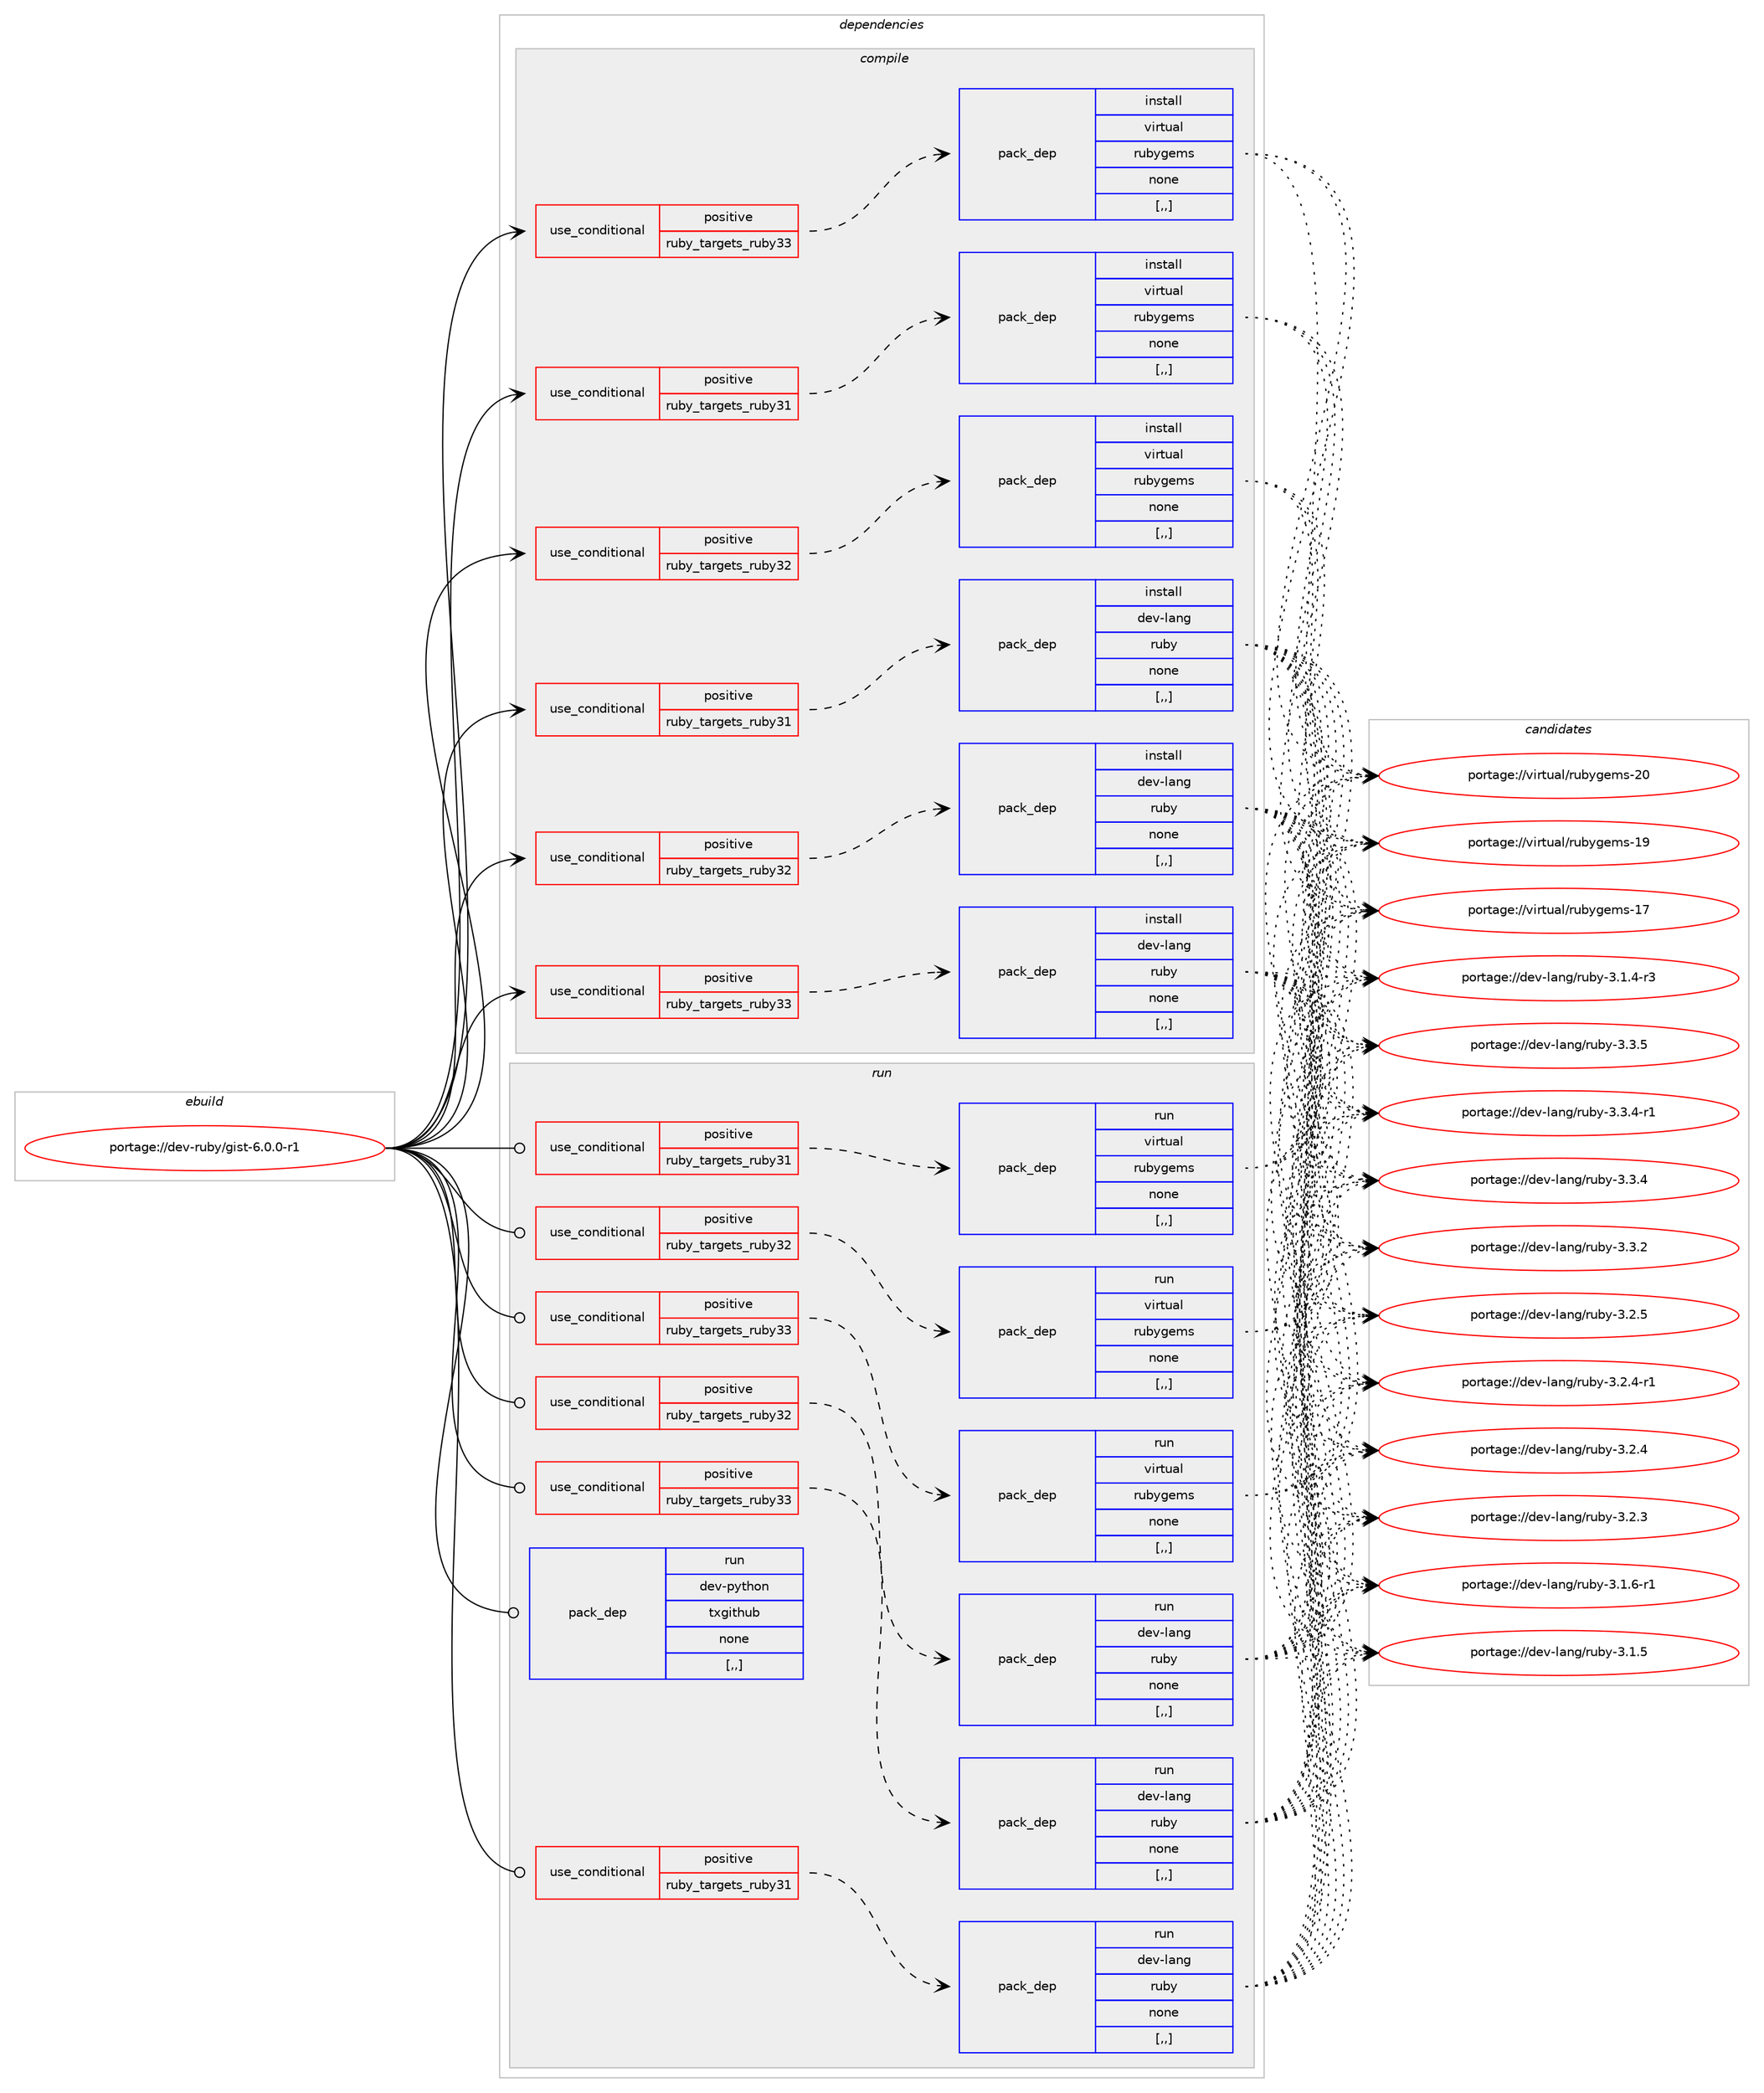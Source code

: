 digraph prolog {

# *************
# Graph options
# *************

newrank=true;
concentrate=true;
compound=true;
graph [rankdir=LR,fontname=Helvetica,fontsize=10,ranksep=1.5];#, ranksep=2.5, nodesep=0.2];
edge  [arrowhead=vee];
node  [fontname=Helvetica,fontsize=10];

# **********
# The ebuild
# **********

subgraph cluster_leftcol {
color=gray;
label=<<i>ebuild</i>>;
id [label="portage://dev-ruby/gist-6.0.0-r1", color=red, width=4, href="../dev-ruby/gist-6.0.0-r1.svg"];
}

# ****************
# The dependencies
# ****************

subgraph cluster_midcol {
color=gray;
label=<<i>dependencies</i>>;
subgraph cluster_compile {
fillcolor="#eeeeee";
style=filled;
label=<<i>compile</i>>;
subgraph cond179126 {
dependency680660 [label=<<TABLE BORDER="0" CELLBORDER="1" CELLSPACING="0" CELLPADDING="4"><TR><TD ROWSPAN="3" CELLPADDING="10">use_conditional</TD></TR><TR><TD>positive</TD></TR><TR><TD>ruby_targets_ruby31</TD></TR></TABLE>>, shape=none, color=red];
subgraph pack496611 {
dependency680661 [label=<<TABLE BORDER="0" CELLBORDER="1" CELLSPACING="0" CELLPADDING="4" WIDTH="220"><TR><TD ROWSPAN="6" CELLPADDING="30">pack_dep</TD></TR><TR><TD WIDTH="110">install</TD></TR><TR><TD>dev-lang</TD></TR><TR><TD>ruby</TD></TR><TR><TD>none</TD></TR><TR><TD>[,,]</TD></TR></TABLE>>, shape=none, color=blue];
}
dependency680660:e -> dependency680661:w [weight=20,style="dashed",arrowhead="vee"];
}
id:e -> dependency680660:w [weight=20,style="solid",arrowhead="vee"];
subgraph cond179127 {
dependency680662 [label=<<TABLE BORDER="0" CELLBORDER="1" CELLSPACING="0" CELLPADDING="4"><TR><TD ROWSPAN="3" CELLPADDING="10">use_conditional</TD></TR><TR><TD>positive</TD></TR><TR><TD>ruby_targets_ruby31</TD></TR></TABLE>>, shape=none, color=red];
subgraph pack496612 {
dependency680663 [label=<<TABLE BORDER="0" CELLBORDER="1" CELLSPACING="0" CELLPADDING="4" WIDTH="220"><TR><TD ROWSPAN="6" CELLPADDING="30">pack_dep</TD></TR><TR><TD WIDTH="110">install</TD></TR><TR><TD>virtual</TD></TR><TR><TD>rubygems</TD></TR><TR><TD>none</TD></TR><TR><TD>[,,]</TD></TR></TABLE>>, shape=none, color=blue];
}
dependency680662:e -> dependency680663:w [weight=20,style="dashed",arrowhead="vee"];
}
id:e -> dependency680662:w [weight=20,style="solid",arrowhead="vee"];
subgraph cond179128 {
dependency680664 [label=<<TABLE BORDER="0" CELLBORDER="1" CELLSPACING="0" CELLPADDING="4"><TR><TD ROWSPAN="3" CELLPADDING="10">use_conditional</TD></TR><TR><TD>positive</TD></TR><TR><TD>ruby_targets_ruby32</TD></TR></TABLE>>, shape=none, color=red];
subgraph pack496613 {
dependency680665 [label=<<TABLE BORDER="0" CELLBORDER="1" CELLSPACING="0" CELLPADDING="4" WIDTH="220"><TR><TD ROWSPAN="6" CELLPADDING="30">pack_dep</TD></TR><TR><TD WIDTH="110">install</TD></TR><TR><TD>dev-lang</TD></TR><TR><TD>ruby</TD></TR><TR><TD>none</TD></TR><TR><TD>[,,]</TD></TR></TABLE>>, shape=none, color=blue];
}
dependency680664:e -> dependency680665:w [weight=20,style="dashed",arrowhead="vee"];
}
id:e -> dependency680664:w [weight=20,style="solid",arrowhead="vee"];
subgraph cond179129 {
dependency680666 [label=<<TABLE BORDER="0" CELLBORDER="1" CELLSPACING="0" CELLPADDING="4"><TR><TD ROWSPAN="3" CELLPADDING="10">use_conditional</TD></TR><TR><TD>positive</TD></TR><TR><TD>ruby_targets_ruby32</TD></TR></TABLE>>, shape=none, color=red];
subgraph pack496614 {
dependency680667 [label=<<TABLE BORDER="0" CELLBORDER="1" CELLSPACING="0" CELLPADDING="4" WIDTH="220"><TR><TD ROWSPAN="6" CELLPADDING="30">pack_dep</TD></TR><TR><TD WIDTH="110">install</TD></TR><TR><TD>virtual</TD></TR><TR><TD>rubygems</TD></TR><TR><TD>none</TD></TR><TR><TD>[,,]</TD></TR></TABLE>>, shape=none, color=blue];
}
dependency680666:e -> dependency680667:w [weight=20,style="dashed",arrowhead="vee"];
}
id:e -> dependency680666:w [weight=20,style="solid",arrowhead="vee"];
subgraph cond179130 {
dependency680668 [label=<<TABLE BORDER="0" CELLBORDER="1" CELLSPACING="0" CELLPADDING="4"><TR><TD ROWSPAN="3" CELLPADDING="10">use_conditional</TD></TR><TR><TD>positive</TD></TR><TR><TD>ruby_targets_ruby33</TD></TR></TABLE>>, shape=none, color=red];
subgraph pack496615 {
dependency680669 [label=<<TABLE BORDER="0" CELLBORDER="1" CELLSPACING="0" CELLPADDING="4" WIDTH="220"><TR><TD ROWSPAN="6" CELLPADDING="30">pack_dep</TD></TR><TR><TD WIDTH="110">install</TD></TR><TR><TD>dev-lang</TD></TR><TR><TD>ruby</TD></TR><TR><TD>none</TD></TR><TR><TD>[,,]</TD></TR></TABLE>>, shape=none, color=blue];
}
dependency680668:e -> dependency680669:w [weight=20,style="dashed",arrowhead="vee"];
}
id:e -> dependency680668:w [weight=20,style="solid",arrowhead="vee"];
subgraph cond179131 {
dependency680670 [label=<<TABLE BORDER="0" CELLBORDER="1" CELLSPACING="0" CELLPADDING="4"><TR><TD ROWSPAN="3" CELLPADDING="10">use_conditional</TD></TR><TR><TD>positive</TD></TR><TR><TD>ruby_targets_ruby33</TD></TR></TABLE>>, shape=none, color=red];
subgraph pack496616 {
dependency680671 [label=<<TABLE BORDER="0" CELLBORDER="1" CELLSPACING="0" CELLPADDING="4" WIDTH="220"><TR><TD ROWSPAN="6" CELLPADDING="30">pack_dep</TD></TR><TR><TD WIDTH="110">install</TD></TR><TR><TD>virtual</TD></TR><TR><TD>rubygems</TD></TR><TR><TD>none</TD></TR><TR><TD>[,,]</TD></TR></TABLE>>, shape=none, color=blue];
}
dependency680670:e -> dependency680671:w [weight=20,style="dashed",arrowhead="vee"];
}
id:e -> dependency680670:w [weight=20,style="solid",arrowhead="vee"];
}
subgraph cluster_compileandrun {
fillcolor="#eeeeee";
style=filled;
label=<<i>compile and run</i>>;
}
subgraph cluster_run {
fillcolor="#eeeeee";
style=filled;
label=<<i>run</i>>;
subgraph cond179132 {
dependency680672 [label=<<TABLE BORDER="0" CELLBORDER="1" CELLSPACING="0" CELLPADDING="4"><TR><TD ROWSPAN="3" CELLPADDING="10">use_conditional</TD></TR><TR><TD>positive</TD></TR><TR><TD>ruby_targets_ruby31</TD></TR></TABLE>>, shape=none, color=red];
subgraph pack496617 {
dependency680673 [label=<<TABLE BORDER="0" CELLBORDER="1" CELLSPACING="0" CELLPADDING="4" WIDTH="220"><TR><TD ROWSPAN="6" CELLPADDING="30">pack_dep</TD></TR><TR><TD WIDTH="110">run</TD></TR><TR><TD>dev-lang</TD></TR><TR><TD>ruby</TD></TR><TR><TD>none</TD></TR><TR><TD>[,,]</TD></TR></TABLE>>, shape=none, color=blue];
}
dependency680672:e -> dependency680673:w [weight=20,style="dashed",arrowhead="vee"];
}
id:e -> dependency680672:w [weight=20,style="solid",arrowhead="odot"];
subgraph cond179133 {
dependency680674 [label=<<TABLE BORDER="0" CELLBORDER="1" CELLSPACING="0" CELLPADDING="4"><TR><TD ROWSPAN="3" CELLPADDING="10">use_conditional</TD></TR><TR><TD>positive</TD></TR><TR><TD>ruby_targets_ruby31</TD></TR></TABLE>>, shape=none, color=red];
subgraph pack496618 {
dependency680675 [label=<<TABLE BORDER="0" CELLBORDER="1" CELLSPACING="0" CELLPADDING="4" WIDTH="220"><TR><TD ROWSPAN="6" CELLPADDING="30">pack_dep</TD></TR><TR><TD WIDTH="110">run</TD></TR><TR><TD>virtual</TD></TR><TR><TD>rubygems</TD></TR><TR><TD>none</TD></TR><TR><TD>[,,]</TD></TR></TABLE>>, shape=none, color=blue];
}
dependency680674:e -> dependency680675:w [weight=20,style="dashed",arrowhead="vee"];
}
id:e -> dependency680674:w [weight=20,style="solid",arrowhead="odot"];
subgraph cond179134 {
dependency680676 [label=<<TABLE BORDER="0" CELLBORDER="1" CELLSPACING="0" CELLPADDING="4"><TR><TD ROWSPAN="3" CELLPADDING="10">use_conditional</TD></TR><TR><TD>positive</TD></TR><TR><TD>ruby_targets_ruby32</TD></TR></TABLE>>, shape=none, color=red];
subgraph pack496619 {
dependency680677 [label=<<TABLE BORDER="0" CELLBORDER="1" CELLSPACING="0" CELLPADDING="4" WIDTH="220"><TR><TD ROWSPAN="6" CELLPADDING="30">pack_dep</TD></TR><TR><TD WIDTH="110">run</TD></TR><TR><TD>dev-lang</TD></TR><TR><TD>ruby</TD></TR><TR><TD>none</TD></TR><TR><TD>[,,]</TD></TR></TABLE>>, shape=none, color=blue];
}
dependency680676:e -> dependency680677:w [weight=20,style="dashed",arrowhead="vee"];
}
id:e -> dependency680676:w [weight=20,style="solid",arrowhead="odot"];
subgraph cond179135 {
dependency680678 [label=<<TABLE BORDER="0" CELLBORDER="1" CELLSPACING="0" CELLPADDING="4"><TR><TD ROWSPAN="3" CELLPADDING="10">use_conditional</TD></TR><TR><TD>positive</TD></TR><TR><TD>ruby_targets_ruby32</TD></TR></TABLE>>, shape=none, color=red];
subgraph pack496620 {
dependency680679 [label=<<TABLE BORDER="0" CELLBORDER="1" CELLSPACING="0" CELLPADDING="4" WIDTH="220"><TR><TD ROWSPAN="6" CELLPADDING="30">pack_dep</TD></TR><TR><TD WIDTH="110">run</TD></TR><TR><TD>virtual</TD></TR><TR><TD>rubygems</TD></TR><TR><TD>none</TD></TR><TR><TD>[,,]</TD></TR></TABLE>>, shape=none, color=blue];
}
dependency680678:e -> dependency680679:w [weight=20,style="dashed",arrowhead="vee"];
}
id:e -> dependency680678:w [weight=20,style="solid",arrowhead="odot"];
subgraph cond179136 {
dependency680680 [label=<<TABLE BORDER="0" CELLBORDER="1" CELLSPACING="0" CELLPADDING="4"><TR><TD ROWSPAN="3" CELLPADDING="10">use_conditional</TD></TR><TR><TD>positive</TD></TR><TR><TD>ruby_targets_ruby33</TD></TR></TABLE>>, shape=none, color=red];
subgraph pack496621 {
dependency680681 [label=<<TABLE BORDER="0" CELLBORDER="1" CELLSPACING="0" CELLPADDING="4" WIDTH="220"><TR><TD ROWSPAN="6" CELLPADDING="30">pack_dep</TD></TR><TR><TD WIDTH="110">run</TD></TR><TR><TD>dev-lang</TD></TR><TR><TD>ruby</TD></TR><TR><TD>none</TD></TR><TR><TD>[,,]</TD></TR></TABLE>>, shape=none, color=blue];
}
dependency680680:e -> dependency680681:w [weight=20,style="dashed",arrowhead="vee"];
}
id:e -> dependency680680:w [weight=20,style="solid",arrowhead="odot"];
subgraph cond179137 {
dependency680682 [label=<<TABLE BORDER="0" CELLBORDER="1" CELLSPACING="0" CELLPADDING="4"><TR><TD ROWSPAN="3" CELLPADDING="10">use_conditional</TD></TR><TR><TD>positive</TD></TR><TR><TD>ruby_targets_ruby33</TD></TR></TABLE>>, shape=none, color=red];
subgraph pack496622 {
dependency680683 [label=<<TABLE BORDER="0" CELLBORDER="1" CELLSPACING="0" CELLPADDING="4" WIDTH="220"><TR><TD ROWSPAN="6" CELLPADDING="30">pack_dep</TD></TR><TR><TD WIDTH="110">run</TD></TR><TR><TD>virtual</TD></TR><TR><TD>rubygems</TD></TR><TR><TD>none</TD></TR><TR><TD>[,,]</TD></TR></TABLE>>, shape=none, color=blue];
}
dependency680682:e -> dependency680683:w [weight=20,style="dashed",arrowhead="vee"];
}
id:e -> dependency680682:w [weight=20,style="solid",arrowhead="odot"];
subgraph pack496623 {
dependency680684 [label=<<TABLE BORDER="0" CELLBORDER="1" CELLSPACING="0" CELLPADDING="4" WIDTH="220"><TR><TD ROWSPAN="6" CELLPADDING="30">pack_dep</TD></TR><TR><TD WIDTH="110">run</TD></TR><TR><TD>dev-python</TD></TR><TR><TD>txgithub</TD></TR><TR><TD>none</TD></TR><TR><TD>[,,]</TD></TR></TABLE>>, shape=none, color=blue];
}
id:e -> dependency680684:w [weight=20,style="solid",arrowhead="odot"];
}
}

# **************
# The candidates
# **************

subgraph cluster_choices {
rank=same;
color=gray;
label=<<i>candidates</i>>;

subgraph choice496611 {
color=black;
nodesep=1;
choice10010111845108971101034711411798121455146514653 [label="portage://dev-lang/ruby-3.3.5", color=red, width=4,href="../dev-lang/ruby-3.3.5.svg"];
choice100101118451089711010347114117981214551465146524511449 [label="portage://dev-lang/ruby-3.3.4-r1", color=red, width=4,href="../dev-lang/ruby-3.3.4-r1.svg"];
choice10010111845108971101034711411798121455146514652 [label="portage://dev-lang/ruby-3.3.4", color=red, width=4,href="../dev-lang/ruby-3.3.4.svg"];
choice10010111845108971101034711411798121455146514650 [label="portage://dev-lang/ruby-3.3.2", color=red, width=4,href="../dev-lang/ruby-3.3.2.svg"];
choice10010111845108971101034711411798121455146504653 [label="portage://dev-lang/ruby-3.2.5", color=red, width=4,href="../dev-lang/ruby-3.2.5.svg"];
choice100101118451089711010347114117981214551465046524511449 [label="portage://dev-lang/ruby-3.2.4-r1", color=red, width=4,href="../dev-lang/ruby-3.2.4-r1.svg"];
choice10010111845108971101034711411798121455146504652 [label="portage://dev-lang/ruby-3.2.4", color=red, width=4,href="../dev-lang/ruby-3.2.4.svg"];
choice10010111845108971101034711411798121455146504651 [label="portage://dev-lang/ruby-3.2.3", color=red, width=4,href="../dev-lang/ruby-3.2.3.svg"];
choice100101118451089711010347114117981214551464946544511449 [label="portage://dev-lang/ruby-3.1.6-r1", color=red, width=4,href="../dev-lang/ruby-3.1.6-r1.svg"];
choice10010111845108971101034711411798121455146494653 [label="portage://dev-lang/ruby-3.1.5", color=red, width=4,href="../dev-lang/ruby-3.1.5.svg"];
choice100101118451089711010347114117981214551464946524511451 [label="portage://dev-lang/ruby-3.1.4-r3", color=red, width=4,href="../dev-lang/ruby-3.1.4-r3.svg"];
dependency680661:e -> choice10010111845108971101034711411798121455146514653:w [style=dotted,weight="100"];
dependency680661:e -> choice100101118451089711010347114117981214551465146524511449:w [style=dotted,weight="100"];
dependency680661:e -> choice10010111845108971101034711411798121455146514652:w [style=dotted,weight="100"];
dependency680661:e -> choice10010111845108971101034711411798121455146514650:w [style=dotted,weight="100"];
dependency680661:e -> choice10010111845108971101034711411798121455146504653:w [style=dotted,weight="100"];
dependency680661:e -> choice100101118451089711010347114117981214551465046524511449:w [style=dotted,weight="100"];
dependency680661:e -> choice10010111845108971101034711411798121455146504652:w [style=dotted,weight="100"];
dependency680661:e -> choice10010111845108971101034711411798121455146504651:w [style=dotted,weight="100"];
dependency680661:e -> choice100101118451089711010347114117981214551464946544511449:w [style=dotted,weight="100"];
dependency680661:e -> choice10010111845108971101034711411798121455146494653:w [style=dotted,weight="100"];
dependency680661:e -> choice100101118451089711010347114117981214551464946524511451:w [style=dotted,weight="100"];
}
subgraph choice496612 {
color=black;
nodesep=1;
choice118105114116117971084711411798121103101109115455048 [label="portage://virtual/rubygems-20", color=red, width=4,href="../virtual/rubygems-20.svg"];
choice118105114116117971084711411798121103101109115454957 [label="portage://virtual/rubygems-19", color=red, width=4,href="../virtual/rubygems-19.svg"];
choice118105114116117971084711411798121103101109115454955 [label="portage://virtual/rubygems-17", color=red, width=4,href="../virtual/rubygems-17.svg"];
dependency680663:e -> choice118105114116117971084711411798121103101109115455048:w [style=dotted,weight="100"];
dependency680663:e -> choice118105114116117971084711411798121103101109115454957:w [style=dotted,weight="100"];
dependency680663:e -> choice118105114116117971084711411798121103101109115454955:w [style=dotted,weight="100"];
}
subgraph choice496613 {
color=black;
nodesep=1;
choice10010111845108971101034711411798121455146514653 [label="portage://dev-lang/ruby-3.3.5", color=red, width=4,href="../dev-lang/ruby-3.3.5.svg"];
choice100101118451089711010347114117981214551465146524511449 [label="portage://dev-lang/ruby-3.3.4-r1", color=red, width=4,href="../dev-lang/ruby-3.3.4-r1.svg"];
choice10010111845108971101034711411798121455146514652 [label="portage://dev-lang/ruby-3.3.4", color=red, width=4,href="../dev-lang/ruby-3.3.4.svg"];
choice10010111845108971101034711411798121455146514650 [label="portage://dev-lang/ruby-3.3.2", color=red, width=4,href="../dev-lang/ruby-3.3.2.svg"];
choice10010111845108971101034711411798121455146504653 [label="portage://dev-lang/ruby-3.2.5", color=red, width=4,href="../dev-lang/ruby-3.2.5.svg"];
choice100101118451089711010347114117981214551465046524511449 [label="portage://dev-lang/ruby-3.2.4-r1", color=red, width=4,href="../dev-lang/ruby-3.2.4-r1.svg"];
choice10010111845108971101034711411798121455146504652 [label="portage://dev-lang/ruby-3.2.4", color=red, width=4,href="../dev-lang/ruby-3.2.4.svg"];
choice10010111845108971101034711411798121455146504651 [label="portage://dev-lang/ruby-3.2.3", color=red, width=4,href="../dev-lang/ruby-3.2.3.svg"];
choice100101118451089711010347114117981214551464946544511449 [label="portage://dev-lang/ruby-3.1.6-r1", color=red, width=4,href="../dev-lang/ruby-3.1.6-r1.svg"];
choice10010111845108971101034711411798121455146494653 [label="portage://dev-lang/ruby-3.1.5", color=red, width=4,href="../dev-lang/ruby-3.1.5.svg"];
choice100101118451089711010347114117981214551464946524511451 [label="portage://dev-lang/ruby-3.1.4-r3", color=red, width=4,href="../dev-lang/ruby-3.1.4-r3.svg"];
dependency680665:e -> choice10010111845108971101034711411798121455146514653:w [style=dotted,weight="100"];
dependency680665:e -> choice100101118451089711010347114117981214551465146524511449:w [style=dotted,weight="100"];
dependency680665:e -> choice10010111845108971101034711411798121455146514652:w [style=dotted,weight="100"];
dependency680665:e -> choice10010111845108971101034711411798121455146514650:w [style=dotted,weight="100"];
dependency680665:e -> choice10010111845108971101034711411798121455146504653:w [style=dotted,weight="100"];
dependency680665:e -> choice100101118451089711010347114117981214551465046524511449:w [style=dotted,weight="100"];
dependency680665:e -> choice10010111845108971101034711411798121455146504652:w [style=dotted,weight="100"];
dependency680665:e -> choice10010111845108971101034711411798121455146504651:w [style=dotted,weight="100"];
dependency680665:e -> choice100101118451089711010347114117981214551464946544511449:w [style=dotted,weight="100"];
dependency680665:e -> choice10010111845108971101034711411798121455146494653:w [style=dotted,weight="100"];
dependency680665:e -> choice100101118451089711010347114117981214551464946524511451:w [style=dotted,weight="100"];
}
subgraph choice496614 {
color=black;
nodesep=1;
choice118105114116117971084711411798121103101109115455048 [label="portage://virtual/rubygems-20", color=red, width=4,href="../virtual/rubygems-20.svg"];
choice118105114116117971084711411798121103101109115454957 [label="portage://virtual/rubygems-19", color=red, width=4,href="../virtual/rubygems-19.svg"];
choice118105114116117971084711411798121103101109115454955 [label="portage://virtual/rubygems-17", color=red, width=4,href="../virtual/rubygems-17.svg"];
dependency680667:e -> choice118105114116117971084711411798121103101109115455048:w [style=dotted,weight="100"];
dependency680667:e -> choice118105114116117971084711411798121103101109115454957:w [style=dotted,weight="100"];
dependency680667:e -> choice118105114116117971084711411798121103101109115454955:w [style=dotted,weight="100"];
}
subgraph choice496615 {
color=black;
nodesep=1;
choice10010111845108971101034711411798121455146514653 [label="portage://dev-lang/ruby-3.3.5", color=red, width=4,href="../dev-lang/ruby-3.3.5.svg"];
choice100101118451089711010347114117981214551465146524511449 [label="portage://dev-lang/ruby-3.3.4-r1", color=red, width=4,href="../dev-lang/ruby-3.3.4-r1.svg"];
choice10010111845108971101034711411798121455146514652 [label="portage://dev-lang/ruby-3.3.4", color=red, width=4,href="../dev-lang/ruby-3.3.4.svg"];
choice10010111845108971101034711411798121455146514650 [label="portage://dev-lang/ruby-3.3.2", color=red, width=4,href="../dev-lang/ruby-3.3.2.svg"];
choice10010111845108971101034711411798121455146504653 [label="portage://dev-lang/ruby-3.2.5", color=red, width=4,href="../dev-lang/ruby-3.2.5.svg"];
choice100101118451089711010347114117981214551465046524511449 [label="portage://dev-lang/ruby-3.2.4-r1", color=red, width=4,href="../dev-lang/ruby-3.2.4-r1.svg"];
choice10010111845108971101034711411798121455146504652 [label="portage://dev-lang/ruby-3.2.4", color=red, width=4,href="../dev-lang/ruby-3.2.4.svg"];
choice10010111845108971101034711411798121455146504651 [label="portage://dev-lang/ruby-3.2.3", color=red, width=4,href="../dev-lang/ruby-3.2.3.svg"];
choice100101118451089711010347114117981214551464946544511449 [label="portage://dev-lang/ruby-3.1.6-r1", color=red, width=4,href="../dev-lang/ruby-3.1.6-r1.svg"];
choice10010111845108971101034711411798121455146494653 [label="portage://dev-lang/ruby-3.1.5", color=red, width=4,href="../dev-lang/ruby-3.1.5.svg"];
choice100101118451089711010347114117981214551464946524511451 [label="portage://dev-lang/ruby-3.1.4-r3", color=red, width=4,href="../dev-lang/ruby-3.1.4-r3.svg"];
dependency680669:e -> choice10010111845108971101034711411798121455146514653:w [style=dotted,weight="100"];
dependency680669:e -> choice100101118451089711010347114117981214551465146524511449:w [style=dotted,weight="100"];
dependency680669:e -> choice10010111845108971101034711411798121455146514652:w [style=dotted,weight="100"];
dependency680669:e -> choice10010111845108971101034711411798121455146514650:w [style=dotted,weight="100"];
dependency680669:e -> choice10010111845108971101034711411798121455146504653:w [style=dotted,weight="100"];
dependency680669:e -> choice100101118451089711010347114117981214551465046524511449:w [style=dotted,weight="100"];
dependency680669:e -> choice10010111845108971101034711411798121455146504652:w [style=dotted,weight="100"];
dependency680669:e -> choice10010111845108971101034711411798121455146504651:w [style=dotted,weight="100"];
dependency680669:e -> choice100101118451089711010347114117981214551464946544511449:w [style=dotted,weight="100"];
dependency680669:e -> choice10010111845108971101034711411798121455146494653:w [style=dotted,weight="100"];
dependency680669:e -> choice100101118451089711010347114117981214551464946524511451:w [style=dotted,weight="100"];
}
subgraph choice496616 {
color=black;
nodesep=1;
choice118105114116117971084711411798121103101109115455048 [label="portage://virtual/rubygems-20", color=red, width=4,href="../virtual/rubygems-20.svg"];
choice118105114116117971084711411798121103101109115454957 [label="portage://virtual/rubygems-19", color=red, width=4,href="../virtual/rubygems-19.svg"];
choice118105114116117971084711411798121103101109115454955 [label="portage://virtual/rubygems-17", color=red, width=4,href="../virtual/rubygems-17.svg"];
dependency680671:e -> choice118105114116117971084711411798121103101109115455048:w [style=dotted,weight="100"];
dependency680671:e -> choice118105114116117971084711411798121103101109115454957:w [style=dotted,weight="100"];
dependency680671:e -> choice118105114116117971084711411798121103101109115454955:w [style=dotted,weight="100"];
}
subgraph choice496617 {
color=black;
nodesep=1;
choice10010111845108971101034711411798121455146514653 [label="portage://dev-lang/ruby-3.3.5", color=red, width=4,href="../dev-lang/ruby-3.3.5.svg"];
choice100101118451089711010347114117981214551465146524511449 [label="portage://dev-lang/ruby-3.3.4-r1", color=red, width=4,href="../dev-lang/ruby-3.3.4-r1.svg"];
choice10010111845108971101034711411798121455146514652 [label="portage://dev-lang/ruby-3.3.4", color=red, width=4,href="../dev-lang/ruby-3.3.4.svg"];
choice10010111845108971101034711411798121455146514650 [label="portage://dev-lang/ruby-3.3.2", color=red, width=4,href="../dev-lang/ruby-3.3.2.svg"];
choice10010111845108971101034711411798121455146504653 [label="portage://dev-lang/ruby-3.2.5", color=red, width=4,href="../dev-lang/ruby-3.2.5.svg"];
choice100101118451089711010347114117981214551465046524511449 [label="portage://dev-lang/ruby-3.2.4-r1", color=red, width=4,href="../dev-lang/ruby-3.2.4-r1.svg"];
choice10010111845108971101034711411798121455146504652 [label="portage://dev-lang/ruby-3.2.4", color=red, width=4,href="../dev-lang/ruby-3.2.4.svg"];
choice10010111845108971101034711411798121455146504651 [label="portage://dev-lang/ruby-3.2.3", color=red, width=4,href="../dev-lang/ruby-3.2.3.svg"];
choice100101118451089711010347114117981214551464946544511449 [label="portage://dev-lang/ruby-3.1.6-r1", color=red, width=4,href="../dev-lang/ruby-3.1.6-r1.svg"];
choice10010111845108971101034711411798121455146494653 [label="portage://dev-lang/ruby-3.1.5", color=red, width=4,href="../dev-lang/ruby-3.1.5.svg"];
choice100101118451089711010347114117981214551464946524511451 [label="portage://dev-lang/ruby-3.1.4-r3", color=red, width=4,href="../dev-lang/ruby-3.1.4-r3.svg"];
dependency680673:e -> choice10010111845108971101034711411798121455146514653:w [style=dotted,weight="100"];
dependency680673:e -> choice100101118451089711010347114117981214551465146524511449:w [style=dotted,weight="100"];
dependency680673:e -> choice10010111845108971101034711411798121455146514652:w [style=dotted,weight="100"];
dependency680673:e -> choice10010111845108971101034711411798121455146514650:w [style=dotted,weight="100"];
dependency680673:e -> choice10010111845108971101034711411798121455146504653:w [style=dotted,weight="100"];
dependency680673:e -> choice100101118451089711010347114117981214551465046524511449:w [style=dotted,weight="100"];
dependency680673:e -> choice10010111845108971101034711411798121455146504652:w [style=dotted,weight="100"];
dependency680673:e -> choice10010111845108971101034711411798121455146504651:w [style=dotted,weight="100"];
dependency680673:e -> choice100101118451089711010347114117981214551464946544511449:w [style=dotted,weight="100"];
dependency680673:e -> choice10010111845108971101034711411798121455146494653:w [style=dotted,weight="100"];
dependency680673:e -> choice100101118451089711010347114117981214551464946524511451:w [style=dotted,weight="100"];
}
subgraph choice496618 {
color=black;
nodesep=1;
choice118105114116117971084711411798121103101109115455048 [label="portage://virtual/rubygems-20", color=red, width=4,href="../virtual/rubygems-20.svg"];
choice118105114116117971084711411798121103101109115454957 [label="portage://virtual/rubygems-19", color=red, width=4,href="../virtual/rubygems-19.svg"];
choice118105114116117971084711411798121103101109115454955 [label="portage://virtual/rubygems-17", color=red, width=4,href="../virtual/rubygems-17.svg"];
dependency680675:e -> choice118105114116117971084711411798121103101109115455048:w [style=dotted,weight="100"];
dependency680675:e -> choice118105114116117971084711411798121103101109115454957:w [style=dotted,weight="100"];
dependency680675:e -> choice118105114116117971084711411798121103101109115454955:w [style=dotted,weight="100"];
}
subgraph choice496619 {
color=black;
nodesep=1;
choice10010111845108971101034711411798121455146514653 [label="portage://dev-lang/ruby-3.3.5", color=red, width=4,href="../dev-lang/ruby-3.3.5.svg"];
choice100101118451089711010347114117981214551465146524511449 [label="portage://dev-lang/ruby-3.3.4-r1", color=red, width=4,href="../dev-lang/ruby-3.3.4-r1.svg"];
choice10010111845108971101034711411798121455146514652 [label="portage://dev-lang/ruby-3.3.4", color=red, width=4,href="../dev-lang/ruby-3.3.4.svg"];
choice10010111845108971101034711411798121455146514650 [label="portage://dev-lang/ruby-3.3.2", color=red, width=4,href="../dev-lang/ruby-3.3.2.svg"];
choice10010111845108971101034711411798121455146504653 [label="portage://dev-lang/ruby-3.2.5", color=red, width=4,href="../dev-lang/ruby-3.2.5.svg"];
choice100101118451089711010347114117981214551465046524511449 [label="portage://dev-lang/ruby-3.2.4-r1", color=red, width=4,href="../dev-lang/ruby-3.2.4-r1.svg"];
choice10010111845108971101034711411798121455146504652 [label="portage://dev-lang/ruby-3.2.4", color=red, width=4,href="../dev-lang/ruby-3.2.4.svg"];
choice10010111845108971101034711411798121455146504651 [label="portage://dev-lang/ruby-3.2.3", color=red, width=4,href="../dev-lang/ruby-3.2.3.svg"];
choice100101118451089711010347114117981214551464946544511449 [label="portage://dev-lang/ruby-3.1.6-r1", color=red, width=4,href="../dev-lang/ruby-3.1.6-r1.svg"];
choice10010111845108971101034711411798121455146494653 [label="portage://dev-lang/ruby-3.1.5", color=red, width=4,href="../dev-lang/ruby-3.1.5.svg"];
choice100101118451089711010347114117981214551464946524511451 [label="portage://dev-lang/ruby-3.1.4-r3", color=red, width=4,href="../dev-lang/ruby-3.1.4-r3.svg"];
dependency680677:e -> choice10010111845108971101034711411798121455146514653:w [style=dotted,weight="100"];
dependency680677:e -> choice100101118451089711010347114117981214551465146524511449:w [style=dotted,weight="100"];
dependency680677:e -> choice10010111845108971101034711411798121455146514652:w [style=dotted,weight="100"];
dependency680677:e -> choice10010111845108971101034711411798121455146514650:w [style=dotted,weight="100"];
dependency680677:e -> choice10010111845108971101034711411798121455146504653:w [style=dotted,weight="100"];
dependency680677:e -> choice100101118451089711010347114117981214551465046524511449:w [style=dotted,weight="100"];
dependency680677:e -> choice10010111845108971101034711411798121455146504652:w [style=dotted,weight="100"];
dependency680677:e -> choice10010111845108971101034711411798121455146504651:w [style=dotted,weight="100"];
dependency680677:e -> choice100101118451089711010347114117981214551464946544511449:w [style=dotted,weight="100"];
dependency680677:e -> choice10010111845108971101034711411798121455146494653:w [style=dotted,weight="100"];
dependency680677:e -> choice100101118451089711010347114117981214551464946524511451:w [style=dotted,weight="100"];
}
subgraph choice496620 {
color=black;
nodesep=1;
choice118105114116117971084711411798121103101109115455048 [label="portage://virtual/rubygems-20", color=red, width=4,href="../virtual/rubygems-20.svg"];
choice118105114116117971084711411798121103101109115454957 [label="portage://virtual/rubygems-19", color=red, width=4,href="../virtual/rubygems-19.svg"];
choice118105114116117971084711411798121103101109115454955 [label="portage://virtual/rubygems-17", color=red, width=4,href="../virtual/rubygems-17.svg"];
dependency680679:e -> choice118105114116117971084711411798121103101109115455048:w [style=dotted,weight="100"];
dependency680679:e -> choice118105114116117971084711411798121103101109115454957:w [style=dotted,weight="100"];
dependency680679:e -> choice118105114116117971084711411798121103101109115454955:w [style=dotted,weight="100"];
}
subgraph choice496621 {
color=black;
nodesep=1;
choice10010111845108971101034711411798121455146514653 [label="portage://dev-lang/ruby-3.3.5", color=red, width=4,href="../dev-lang/ruby-3.3.5.svg"];
choice100101118451089711010347114117981214551465146524511449 [label="portage://dev-lang/ruby-3.3.4-r1", color=red, width=4,href="../dev-lang/ruby-3.3.4-r1.svg"];
choice10010111845108971101034711411798121455146514652 [label="portage://dev-lang/ruby-3.3.4", color=red, width=4,href="../dev-lang/ruby-3.3.4.svg"];
choice10010111845108971101034711411798121455146514650 [label="portage://dev-lang/ruby-3.3.2", color=red, width=4,href="../dev-lang/ruby-3.3.2.svg"];
choice10010111845108971101034711411798121455146504653 [label="portage://dev-lang/ruby-3.2.5", color=red, width=4,href="../dev-lang/ruby-3.2.5.svg"];
choice100101118451089711010347114117981214551465046524511449 [label="portage://dev-lang/ruby-3.2.4-r1", color=red, width=4,href="../dev-lang/ruby-3.2.4-r1.svg"];
choice10010111845108971101034711411798121455146504652 [label="portage://dev-lang/ruby-3.2.4", color=red, width=4,href="../dev-lang/ruby-3.2.4.svg"];
choice10010111845108971101034711411798121455146504651 [label="portage://dev-lang/ruby-3.2.3", color=red, width=4,href="../dev-lang/ruby-3.2.3.svg"];
choice100101118451089711010347114117981214551464946544511449 [label="portage://dev-lang/ruby-3.1.6-r1", color=red, width=4,href="../dev-lang/ruby-3.1.6-r1.svg"];
choice10010111845108971101034711411798121455146494653 [label="portage://dev-lang/ruby-3.1.5", color=red, width=4,href="../dev-lang/ruby-3.1.5.svg"];
choice100101118451089711010347114117981214551464946524511451 [label="portage://dev-lang/ruby-3.1.4-r3", color=red, width=4,href="../dev-lang/ruby-3.1.4-r3.svg"];
dependency680681:e -> choice10010111845108971101034711411798121455146514653:w [style=dotted,weight="100"];
dependency680681:e -> choice100101118451089711010347114117981214551465146524511449:w [style=dotted,weight="100"];
dependency680681:e -> choice10010111845108971101034711411798121455146514652:w [style=dotted,weight="100"];
dependency680681:e -> choice10010111845108971101034711411798121455146514650:w [style=dotted,weight="100"];
dependency680681:e -> choice10010111845108971101034711411798121455146504653:w [style=dotted,weight="100"];
dependency680681:e -> choice100101118451089711010347114117981214551465046524511449:w [style=dotted,weight="100"];
dependency680681:e -> choice10010111845108971101034711411798121455146504652:w [style=dotted,weight="100"];
dependency680681:e -> choice10010111845108971101034711411798121455146504651:w [style=dotted,weight="100"];
dependency680681:e -> choice100101118451089711010347114117981214551464946544511449:w [style=dotted,weight="100"];
dependency680681:e -> choice10010111845108971101034711411798121455146494653:w [style=dotted,weight="100"];
dependency680681:e -> choice100101118451089711010347114117981214551464946524511451:w [style=dotted,weight="100"];
}
subgraph choice496622 {
color=black;
nodesep=1;
choice118105114116117971084711411798121103101109115455048 [label="portage://virtual/rubygems-20", color=red, width=4,href="../virtual/rubygems-20.svg"];
choice118105114116117971084711411798121103101109115454957 [label="portage://virtual/rubygems-19", color=red, width=4,href="../virtual/rubygems-19.svg"];
choice118105114116117971084711411798121103101109115454955 [label="portage://virtual/rubygems-17", color=red, width=4,href="../virtual/rubygems-17.svg"];
dependency680683:e -> choice118105114116117971084711411798121103101109115455048:w [style=dotted,weight="100"];
dependency680683:e -> choice118105114116117971084711411798121103101109115454957:w [style=dotted,weight="100"];
dependency680683:e -> choice118105114116117971084711411798121103101109115454955:w [style=dotted,weight="100"];
}
subgraph choice496623 {
color=black;
nodesep=1;
}
}

}
